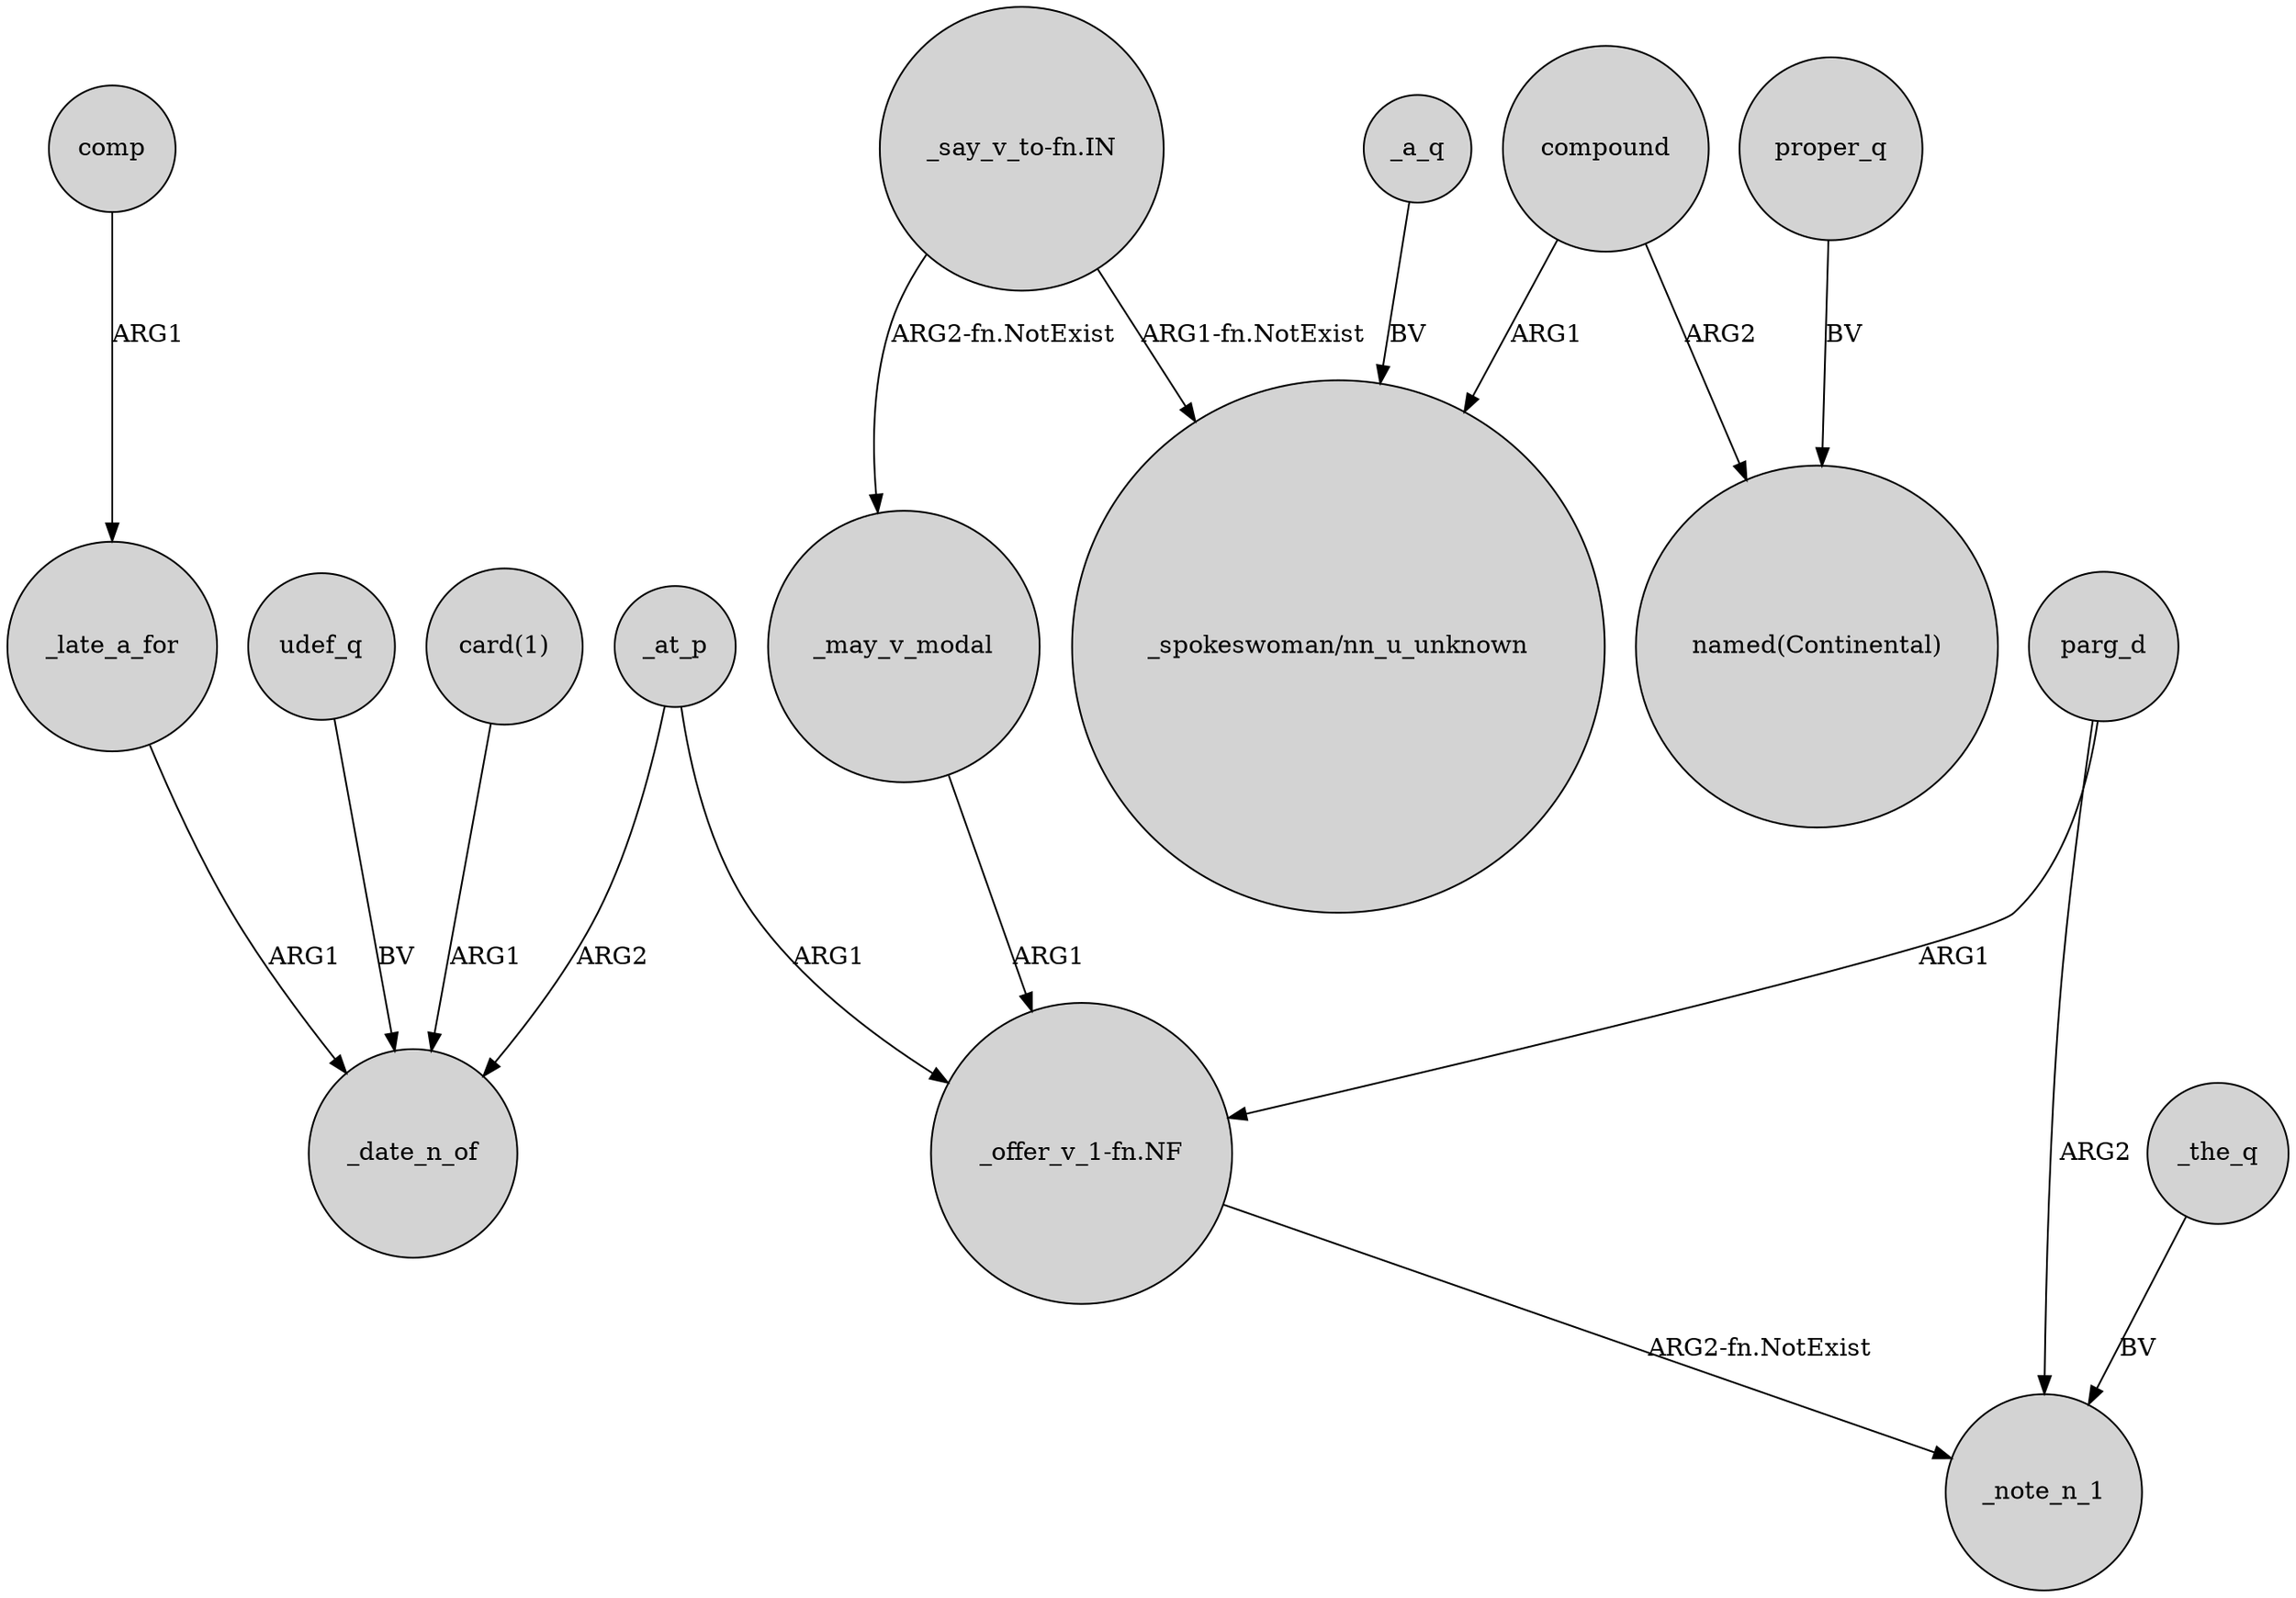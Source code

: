 digraph {
	node [shape=circle style=filled]
	udef_q -> _date_n_of [label=BV]
	_late_a_for -> _date_n_of [label=ARG1]
	comp -> _late_a_for [label=ARG1]
	parg_d -> _note_n_1 [label=ARG2]
	_at_p -> _date_n_of [label=ARG2]
	compound -> "named(Continental)" [label=ARG2]
	proper_q -> "named(Continental)" [label=BV]
	_the_q -> _note_n_1 [label=BV]
	"card(1)" -> _date_n_of [label=ARG1]
	parg_d -> "_offer_v_1-fn.NF" [label=ARG1]
	_may_v_modal -> "_offer_v_1-fn.NF" [label=ARG1]
	"_offer_v_1-fn.NF" -> _note_n_1 [label="ARG2-fn.NotExist"]
	compound -> "_spokeswoman/nn_u_unknown" [label=ARG1]
	"_say_v_to-fn.IN" -> _may_v_modal [label="ARG2-fn.NotExist"]
	"_say_v_to-fn.IN" -> "_spokeswoman/nn_u_unknown" [label="ARG1-fn.NotExist"]
	_at_p -> "_offer_v_1-fn.NF" [label=ARG1]
	_a_q -> "_spokeswoman/nn_u_unknown" [label=BV]
}
